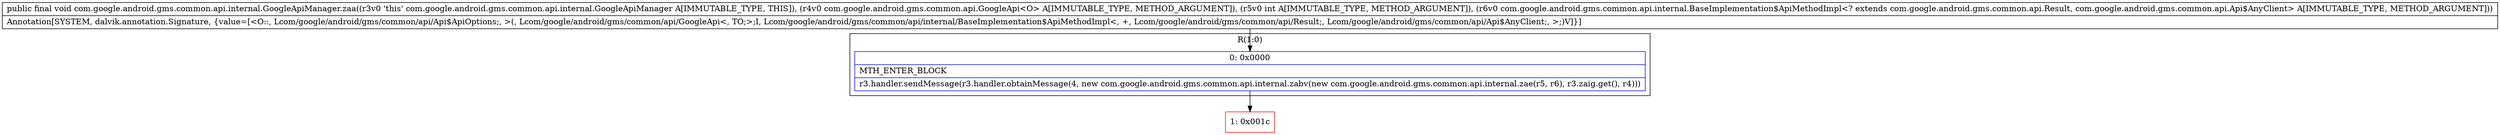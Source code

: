 digraph "CFG forcom.google.android.gms.common.api.internal.GoogleApiManager.zaa(Lcom\/google\/android\/gms\/common\/api\/GoogleApi;ILcom\/google\/android\/gms\/common\/api\/internal\/BaseImplementation$ApiMethodImpl;)V" {
subgraph cluster_Region_1579341096 {
label = "R(1:0)";
node [shape=record,color=blue];
Node_0 [shape=record,label="{0\:\ 0x0000|MTH_ENTER_BLOCK\l|r3.handler.sendMessage(r3.handler.obtainMessage(4, new com.google.android.gms.common.api.internal.zabv(new com.google.android.gms.common.api.internal.zae(r5, r6), r3.zaig.get(), r4)))\l}"];
}
Node_1 [shape=record,color=red,label="{1\:\ 0x001c}"];
MethodNode[shape=record,label="{public final void com.google.android.gms.common.api.internal.GoogleApiManager.zaa((r3v0 'this' com.google.android.gms.common.api.internal.GoogleApiManager A[IMMUTABLE_TYPE, THIS]), (r4v0 com.google.android.gms.common.api.GoogleApi\<O\> A[IMMUTABLE_TYPE, METHOD_ARGUMENT]), (r5v0 int A[IMMUTABLE_TYPE, METHOD_ARGUMENT]), (r6v0 com.google.android.gms.common.api.internal.BaseImplementation$ApiMethodImpl\<? extends com.google.android.gms.common.api.Result, com.google.android.gms.common.api.Api$AnyClient\> A[IMMUTABLE_TYPE, METHOD_ARGUMENT]))  | Annotation[SYSTEM, dalvik.annotation.Signature, \{value=[\<O::, Lcom\/google\/android\/gms\/common\/api\/Api$ApiOptions;, \>(, Lcom\/google\/android\/gms\/common\/api\/GoogleApi\<, TO;\>;I, Lcom\/google\/android\/gms\/common\/api\/internal\/BaseImplementation$ApiMethodImpl\<, +, Lcom\/google\/android\/gms\/common\/api\/Result;, Lcom\/google\/android\/gms\/common\/api\/Api$AnyClient;, \>;)V]\}]\l}"];
MethodNode -> Node_0;
Node_0 -> Node_1;
}

